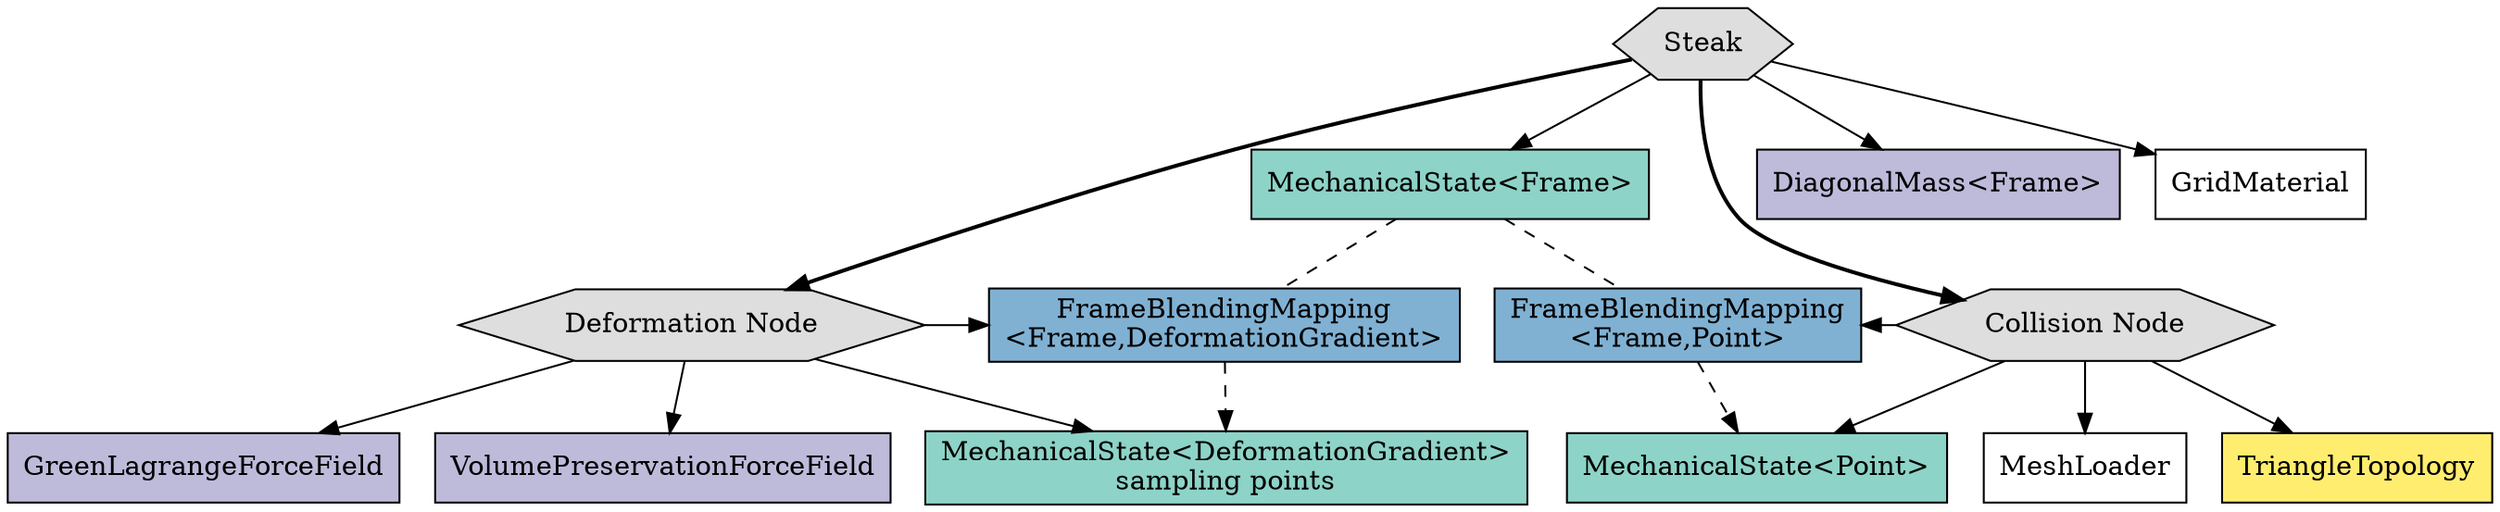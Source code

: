 digraph G {

n_MecaNode_ [shape=hexagon,width=0.25,height=0.25,style="filled",fillcolor="#dedede",label="Steak"];
o_Frames_ [shape=box,style="filled",fillcolor="#8dd3c7",label="MechanicalState<Frame>"];
n_MecaNode_ -> o_Frames_;
o_DiagonalMass_ [shape=box,style="filled",fillcolor="#bebada",label="DiagonalMass<Frame>"];
n_MecaNode_ -> o_DiagonalMass_;
o_Material_ [shape=box,style="filled",fillcolor="#ffffff",label="GridMaterial"];
n_MecaNode_ -> o_Material_;



n_SpatialIntegrationNode_ [shape=hexagon,width=0.25,height=0.25,style="filled",fillcolor="#dedede",label="Deformation Node"];
n_MecaNode_ -> n_SpatialIntegrationNode_ [minlen=2,style="bold"];
o_IntegrationPoints_ [shape=box,style="filled",fillcolor="#8dd3c7",label="MechanicalState<DeformationGradient>\nsampling points"];
n_SpatialIntegrationNode_ -> o_IntegrationPoints_;
o_FrameBlendingMapping_ [shape=box,style="filled",fillcolor="#80b1d3",label="FrameBlendingMapping\n<Frame,DeformationGradient>"];
n_SpatialIntegrationNode_ -> o_FrameBlendingMapping_[constraint=false];
o_Frames_ -> o_FrameBlendingMapping_ [style="dashed",arrowhead="none",arrowtail="open"];
o_FrameBlendingMapping_ -> o_IntegrationPoints_ [style="dashed"];
o_VolumePreservationForceField_ [shape=box,style="filled",fillcolor="#bebada",label="VolumePreservationForceField"];
n_SpatialIntegrationNode_ -> o_VolumePreservationForceField_;
o_GreenLagrangeForceField_ [shape=box,style="filled",fillcolor="#bebada",label="GreenLagrangeForceField"];
n_SpatialIntegrationNode_ -> o_GreenLagrangeForceField_;
n_CollisionNode_ [shape=hexagon,width=0.25,height=0.25,style="filled",fillcolor="#dedede",label="Collision Node"];
n_MecaNode_ -> n_CollisionNode_ [minlen=2,style="bold"];
o_MeshLoader_ [shape=box,style="filled",fillcolor="#ffffff",label="MeshLoader"];
n_CollisionNode_ -> o_MeshLoader_;
o_TriangleTopology_ [shape=box,style="filled",fillcolor="#ffed6f",label="TriangleTopology"];
n_CollisionNode_ -> o_TriangleTopology_;
o_CollisionPoints_ [shape=box,style="filled",fillcolor="#8dd3c7",label="MechanicalState<Point>"];
n_CollisionNode_ -> o_CollisionPoints_;
o_FrameBlendingMapping_2 [shape=box,style="filled",fillcolor="#80b1d3",label="FrameBlendingMapping\n<Frame,Point>"];
n_CollisionNode_ -> o_FrameBlendingMapping_2[constraint=false];
o_Frames_ -> o_FrameBlendingMapping_2 [style="dashed",arrowhead="none",arrowtail="open"];
o_FrameBlendingMapping_2 -> o_CollisionPoints_ [style="dashed"];
}
